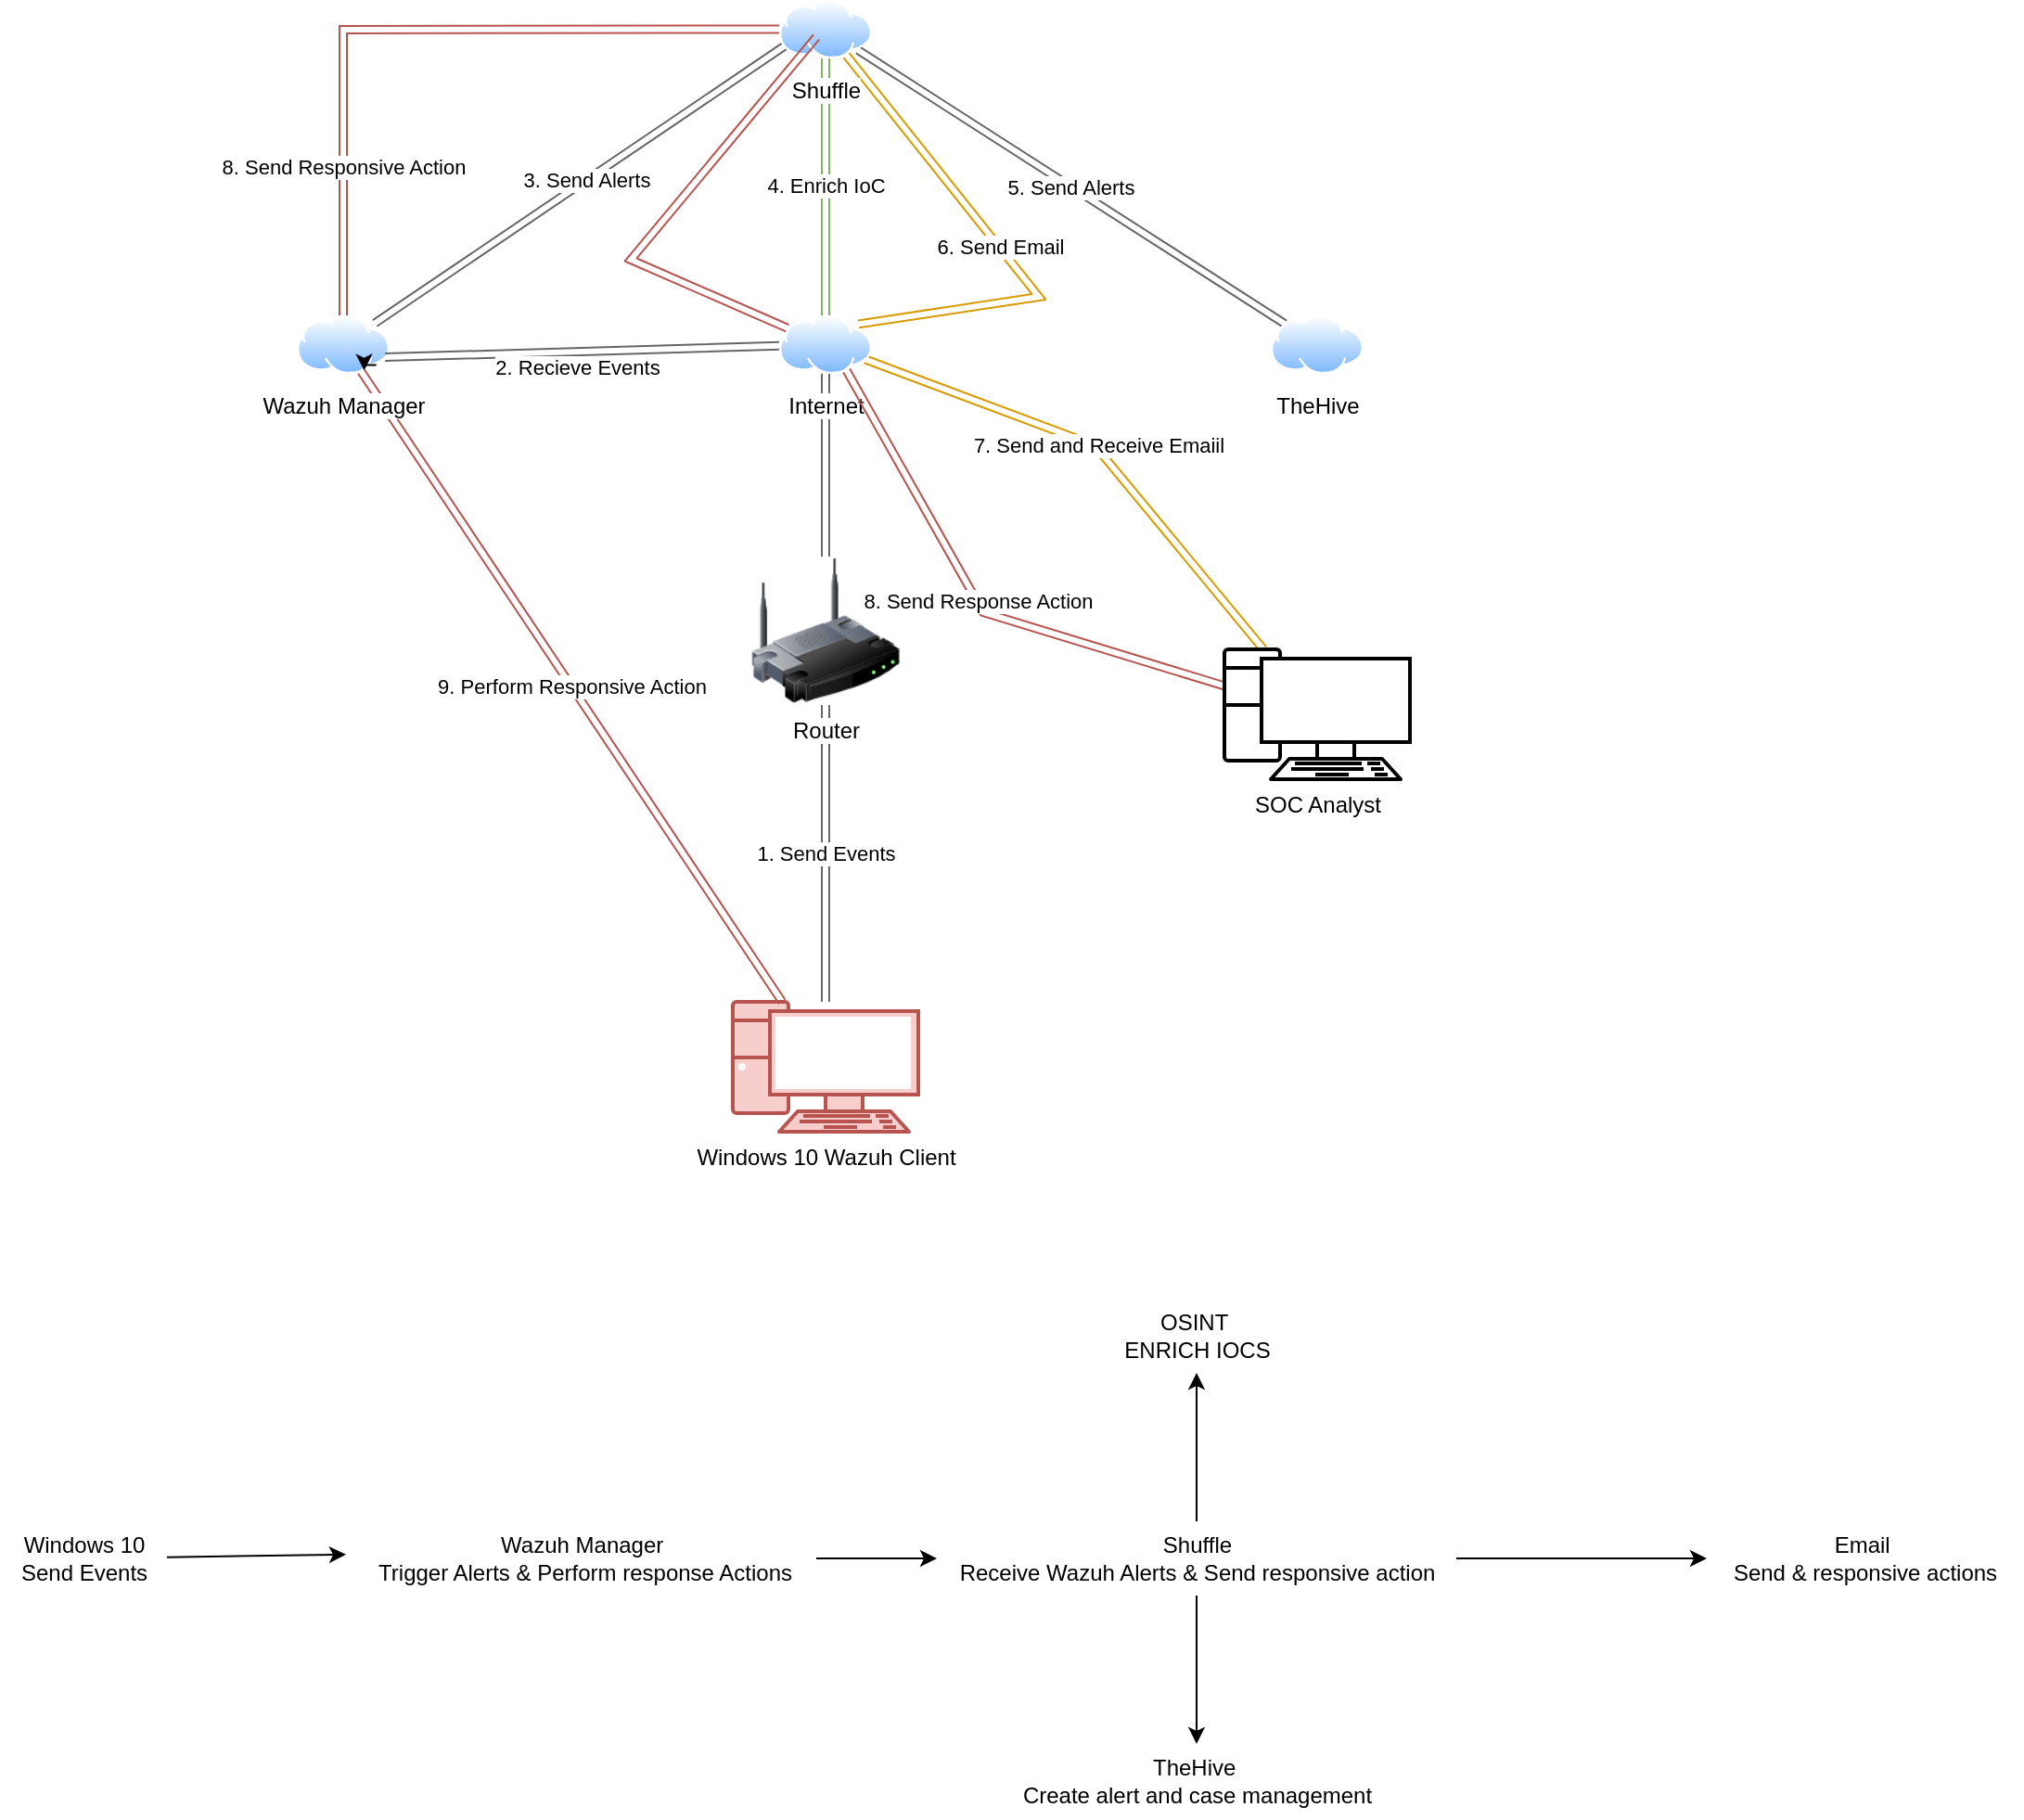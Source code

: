 <mxfile version="23.0.2" type="github">
  <diagram name="Page-1" id="a1u0OsD3L_tlNdy5bU9w">
    <mxGraphModel dx="2459" dy="931" grid="1" gridSize="10" guides="1" tooltips="1" connect="1" arrows="1" fold="1" page="1" pageScale="1" pageWidth="850" pageHeight="1100" math="0" shadow="0">
      <root>
        <mxCell id="0" />
        <mxCell id="1" parent="0" />
        <mxCell id="Gy2ZJE3MAYzFYmcJyz0b-8" value="1. Send Events" style="rounded=0;orthogonalLoop=1;jettySize=auto;html=1;entryX=0.5;entryY=1;entryDx=0;entryDy=0;startArrow=classic;startFill=1;shape=link;fillColor=#f5f5f5;strokeColor=#666666;" edge="1" parent="1" source="Gy2ZJE3MAYzFYmcJyz0b-1" target="Gy2ZJE3MAYzFYmcJyz0b-2">
          <mxGeometry relative="1" as="geometry" />
        </mxCell>
        <mxCell id="Gy2ZJE3MAYzFYmcJyz0b-1" value="Windows 10 Wazuh Client&lt;br&gt;" style="verticalAlign=top;verticalLabelPosition=bottom;labelPosition=center;align=center;html=1;outlineConnect=0;fillColor=#f8cecc;strokeColor=#b85450;gradientDirection=north;strokeWidth=2;shape=mxgraph.networks.pc;" vertex="1" parent="1">
          <mxGeometry x="375" y="550" width="100" height="70" as="geometry" />
        </mxCell>
        <mxCell id="Gy2ZJE3MAYzFYmcJyz0b-19" style="rounded=0;orthogonalLoop=1;jettySize=auto;html=1;entryX=0.5;entryY=1;entryDx=0;entryDy=0;shape=link;fillColor=#f5f5f5;strokeColor=#666666;" edge="1" parent="1" source="Gy2ZJE3MAYzFYmcJyz0b-2" target="Gy2ZJE3MAYzFYmcJyz0b-6">
          <mxGeometry relative="1" as="geometry" />
        </mxCell>
        <mxCell id="Gy2ZJE3MAYzFYmcJyz0b-2" value="Router&lt;br&gt;" style="image;html=1;image=img/lib/clip_art/networking/Wireless_Router_128x128.png" vertex="1" parent="1">
          <mxGeometry x="385" y="310" width="80" height="80" as="geometry" />
        </mxCell>
        <mxCell id="Gy2ZJE3MAYzFYmcJyz0b-16" value="3. Send Alerts&lt;br&gt;" style="rounded=0;orthogonalLoop=1;jettySize=auto;html=1;shape=link;fillColor=#f5f5f5;strokeColor=#666666;" edge="1" parent="1" source="Gy2ZJE3MAYzFYmcJyz0b-3">
          <mxGeometry relative="1" as="geometry">
            <mxPoint x="410.0" y="30" as="targetPoint" />
          </mxGeometry>
        </mxCell>
        <mxCell id="Gy2ZJE3MAYzFYmcJyz0b-26" value="9. Perform Responsive Action" style="rounded=0;orthogonalLoop=1;jettySize=auto;html=1;shape=link;fillColor=#f8cecc;strokeColor=#b85450;" edge="1" parent="1" source="Gy2ZJE3MAYzFYmcJyz0b-3" target="Gy2ZJE3MAYzFYmcJyz0b-1">
          <mxGeometry relative="1" as="geometry" />
        </mxCell>
        <mxCell id="Gy2ZJE3MAYzFYmcJyz0b-3" value="Wazuh Manager&lt;br&gt;" style="image;aspect=fixed;perimeter=ellipsePerimeter;html=1;align=center;shadow=0;dashed=0;spacingTop=3;image=img/lib/active_directory/internet_cloud.svg;" vertex="1" parent="1">
          <mxGeometry x="140" y="180" width="50" height="31.5" as="geometry" />
        </mxCell>
        <mxCell id="Gy2ZJE3MAYzFYmcJyz0b-17" value="4. Enrich IoC" style="rounded=0;orthogonalLoop=1;jettySize=auto;html=1;shape=link;fillColor=#d5e8d4;strokeColor=#82b366;" edge="1" parent="1" source="Gy2ZJE3MAYzFYmcJyz0b-4" target="Gy2ZJE3MAYzFYmcJyz0b-6">
          <mxGeometry x="-0.011" relative="1" as="geometry">
            <mxPoint as="offset" />
          </mxGeometry>
        </mxCell>
        <mxCell id="Gy2ZJE3MAYzFYmcJyz0b-18" value="5. Send Alerts" style="rounded=0;orthogonalLoop=1;jettySize=auto;html=1;fillColor=#f5f5f5;strokeColor=#666666;shape=link;" edge="1" parent="1" source="Gy2ZJE3MAYzFYmcJyz0b-4" target="Gy2ZJE3MAYzFYmcJyz0b-5">
          <mxGeometry relative="1" as="geometry" />
        </mxCell>
        <mxCell id="Gy2ZJE3MAYzFYmcJyz0b-21" value="6. Send Email" style="rounded=0;orthogonalLoop=1;jettySize=auto;html=1;fillColor=#ffe6cc;strokeColor=#d79b00;shape=link;entryX=1;entryY=0;entryDx=0;entryDy=0;" edge="1" parent="1" source="Gy2ZJE3MAYzFYmcJyz0b-4" target="Gy2ZJE3MAYzFYmcJyz0b-6">
          <mxGeometry relative="1" as="geometry">
            <mxPoint x="530" y="170" as="targetPoint" />
            <Array as="points">
              <mxPoint x="540" y="170" />
            </Array>
          </mxGeometry>
        </mxCell>
        <mxCell id="Gy2ZJE3MAYzFYmcJyz0b-25" value="8. Send Responsive Action" style="rounded=0;orthogonalLoop=1;jettySize=auto;html=1;entryX=0.5;entryY=0;entryDx=0;entryDy=0;shape=link;fillColor=#f8cecc;strokeColor=#b85450;" edge="1" parent="1" source="Gy2ZJE3MAYzFYmcJyz0b-4" target="Gy2ZJE3MAYzFYmcJyz0b-3">
          <mxGeometry x="0.589" relative="1" as="geometry">
            <Array as="points">
              <mxPoint x="165" y="26" />
            </Array>
            <mxPoint as="offset" />
          </mxGeometry>
        </mxCell>
        <mxCell id="Gy2ZJE3MAYzFYmcJyz0b-4" value="Shuffle" style="image;aspect=fixed;perimeter=ellipsePerimeter;html=1;align=center;shadow=0;dashed=0;spacingTop=3;image=img/lib/active_directory/internet_cloud.svg;" vertex="1" parent="1">
          <mxGeometry x="400" y="10" width="50" height="31.5" as="geometry" />
        </mxCell>
        <mxCell id="Gy2ZJE3MAYzFYmcJyz0b-5" value="TheHive&lt;br&gt;" style="image;aspect=fixed;perimeter=ellipsePerimeter;html=1;align=center;shadow=0;dashed=0;spacingTop=3;image=img/lib/active_directory/internet_cloud.svg;direction=east;" vertex="1" parent="1">
          <mxGeometry x="665" y="180" width="50" height="31.5" as="geometry" />
        </mxCell>
        <mxCell id="Gy2ZJE3MAYzFYmcJyz0b-14" value="2. Recieve Events&lt;br&gt;" style="rounded=0;orthogonalLoop=1;jettySize=auto;html=1;entryX=1;entryY=0.75;entryDx=0;entryDy=0;shape=link;strokeColor=#666666;fillColor=#f5f5f5;" edge="1" parent="1" source="Gy2ZJE3MAYzFYmcJyz0b-6" target="Gy2ZJE3MAYzFYmcJyz0b-3">
          <mxGeometry x="0.02" y="7" relative="1" as="geometry">
            <mxPoint x="-1" y="1" as="offset" />
          </mxGeometry>
        </mxCell>
        <mxCell id="Gy2ZJE3MAYzFYmcJyz0b-22" value="7. Send and Receive Emaiil" style="rounded=0;orthogonalLoop=1;jettySize=auto;html=1;shape=link;fillColor=#ffe6cc;strokeColor=#d79b00;" edge="1" parent="1" source="Gy2ZJE3MAYzFYmcJyz0b-6" target="Gy2ZJE3MAYzFYmcJyz0b-7">
          <mxGeometry x="-0.033" y="2" relative="1" as="geometry">
            <Array as="points">
              <mxPoint x="570" y="250" />
            </Array>
            <mxPoint as="offset" />
          </mxGeometry>
        </mxCell>
        <mxCell id="Gy2ZJE3MAYzFYmcJyz0b-6" value="Internet" style="image;aspect=fixed;perimeter=ellipsePerimeter;html=1;align=center;shadow=0;dashed=0;spacingTop=3;image=img/lib/active_directory/internet_cloud.svg;" vertex="1" parent="1">
          <mxGeometry x="400" y="180" width="50" height="31.5" as="geometry" />
        </mxCell>
        <mxCell id="Gy2ZJE3MAYzFYmcJyz0b-23" value="8. Send Response Action" style="rounded=0;orthogonalLoop=1;jettySize=auto;html=1;entryX=0.75;entryY=1;entryDx=0;entryDy=0;shape=link;fillColor=#f8cecc;strokeColor=#b85450;" edge="1" parent="1" source="Gy2ZJE3MAYzFYmcJyz0b-7" target="Gy2ZJE3MAYzFYmcJyz0b-6">
          <mxGeometry relative="1" as="geometry">
            <Array as="points">
              <mxPoint x="510" y="340" />
            </Array>
          </mxGeometry>
        </mxCell>
        <mxCell id="Gy2ZJE3MAYzFYmcJyz0b-7" value="SOC Analyst&lt;br&gt;" style="verticalAlign=top;verticalLabelPosition=bottom;labelPosition=center;align=center;html=1;outlineConnect=0;gradientDirection=north;strokeWidth=2;shape=mxgraph.networks.pc;" vertex="1" parent="1">
          <mxGeometry x="640" y="360" width="100" height="70" as="geometry" />
        </mxCell>
        <mxCell id="Gy2ZJE3MAYzFYmcJyz0b-13" style="edgeStyle=orthogonalEdgeStyle;rounded=0;orthogonalLoop=1;jettySize=auto;html=1;exitX=1;exitY=1;exitDx=0;exitDy=0;entryX=0.75;entryY=1;entryDx=0;entryDy=0;" edge="1" parent="1" source="Gy2ZJE3MAYzFYmcJyz0b-3" target="Gy2ZJE3MAYzFYmcJyz0b-3">
          <mxGeometry relative="1" as="geometry" />
        </mxCell>
        <mxCell id="Gy2ZJE3MAYzFYmcJyz0b-24" style="rounded=0;orthogonalLoop=1;jettySize=auto;html=1;entryX=0.4;entryY=0.635;entryDx=0;entryDy=0;entryPerimeter=0;shape=link;fillColor=#f8cecc;strokeColor=#b85450;" edge="1" parent="1" source="Gy2ZJE3MAYzFYmcJyz0b-6" target="Gy2ZJE3MAYzFYmcJyz0b-4">
          <mxGeometry relative="1" as="geometry">
            <Array as="points">
              <mxPoint x="320" y="150" />
            </Array>
          </mxGeometry>
        </mxCell>
        <mxCell id="Gy2ZJE3MAYzFYmcJyz0b-31" value="" style="rounded=0;orthogonalLoop=1;jettySize=auto;html=1;entryX=-0.014;entryY=0.448;entryDx=0;entryDy=0;entryPerimeter=0;" edge="1" parent="1" source="Gy2ZJE3MAYzFYmcJyz0b-27" target="Gy2ZJE3MAYzFYmcJyz0b-30">
          <mxGeometry relative="1" as="geometry" />
        </mxCell>
        <mxCell id="Gy2ZJE3MAYzFYmcJyz0b-27" value="Windows 10&lt;br&gt;Send Events" style="text;html=1;align=center;verticalAlign=middle;resizable=0;points=[];autosize=1;strokeColor=none;fillColor=none;" vertex="1" parent="1">
          <mxGeometry x="-20" y="830" width="90" height="40" as="geometry" />
        </mxCell>
        <mxCell id="Gy2ZJE3MAYzFYmcJyz0b-34" value="" style="edgeStyle=orthogonalEdgeStyle;rounded=0;orthogonalLoop=1;jettySize=auto;html=1;" edge="1" parent="1" source="Gy2ZJE3MAYzFYmcJyz0b-30" target="Gy2ZJE3MAYzFYmcJyz0b-33">
          <mxGeometry relative="1" as="geometry" />
        </mxCell>
        <mxCell id="Gy2ZJE3MAYzFYmcJyz0b-30" value="Wazuh Manager&amp;nbsp;&lt;br&gt;Trigger Alerts &amp;amp; Perform response Actions" style="text;html=1;align=center;verticalAlign=middle;resizable=0;points=[];autosize=1;strokeColor=none;fillColor=none;" vertex="1" parent="1">
          <mxGeometry x="170" y="830" width="250" height="40" as="geometry" />
        </mxCell>
        <mxCell id="Gy2ZJE3MAYzFYmcJyz0b-36" value="" style="edgeStyle=orthogonalEdgeStyle;rounded=0;orthogonalLoop=1;jettySize=auto;html=1;" edge="1" parent="1" source="Gy2ZJE3MAYzFYmcJyz0b-33" target="Gy2ZJE3MAYzFYmcJyz0b-35">
          <mxGeometry relative="1" as="geometry" />
        </mxCell>
        <mxCell id="Gy2ZJE3MAYzFYmcJyz0b-38" value="" style="edgeStyle=orthogonalEdgeStyle;rounded=0;orthogonalLoop=1;jettySize=auto;html=1;" edge="1" parent="1" source="Gy2ZJE3MAYzFYmcJyz0b-33" target="Gy2ZJE3MAYzFYmcJyz0b-37">
          <mxGeometry relative="1" as="geometry" />
        </mxCell>
        <mxCell id="Gy2ZJE3MAYzFYmcJyz0b-40" value="" style="edgeStyle=orthogonalEdgeStyle;rounded=0;orthogonalLoop=1;jettySize=auto;html=1;" edge="1" parent="1" source="Gy2ZJE3MAYzFYmcJyz0b-33" target="Gy2ZJE3MAYzFYmcJyz0b-39">
          <mxGeometry relative="1" as="geometry" />
        </mxCell>
        <mxCell id="Gy2ZJE3MAYzFYmcJyz0b-33" value="Shuffle&lt;br&gt;Receive Wazuh Alerts &amp;amp; Send responsive action" style="text;html=1;align=center;verticalAlign=middle;resizable=0;points=[];autosize=1;strokeColor=none;fillColor=none;" vertex="1" parent="1">
          <mxGeometry x="485" y="830" width="280" height="40" as="geometry" />
        </mxCell>
        <mxCell id="Gy2ZJE3MAYzFYmcJyz0b-35" value="TheHive&amp;nbsp;&lt;br&gt;Create alert and case management" style="text;html=1;align=center;verticalAlign=middle;resizable=0;points=[];autosize=1;strokeColor=none;fillColor=none;" vertex="1" parent="1">
          <mxGeometry x="520" y="950" width="210" height="40" as="geometry" />
        </mxCell>
        <mxCell id="Gy2ZJE3MAYzFYmcJyz0b-37" value="OSINT&amp;nbsp;&lt;br&gt;ENRICH IOCS" style="text;html=1;align=center;verticalAlign=middle;resizable=0;points=[];autosize=1;strokeColor=none;fillColor=none;" vertex="1" parent="1">
          <mxGeometry x="575" y="710" width="100" height="40" as="geometry" />
        </mxCell>
        <mxCell id="Gy2ZJE3MAYzFYmcJyz0b-39" value="Email&amp;nbsp;&lt;br&gt;Send &amp;amp; responsive actions" style="text;html=1;align=center;verticalAlign=middle;resizable=0;points=[];autosize=1;strokeColor=none;fillColor=none;" vertex="1" parent="1">
          <mxGeometry x="900" y="830" width="170" height="40" as="geometry" />
        </mxCell>
      </root>
    </mxGraphModel>
  </diagram>
</mxfile>
